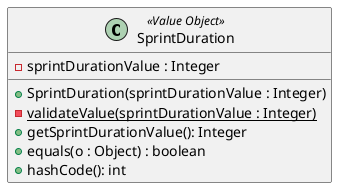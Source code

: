 @startuml

class SprintDuration <<Value Object>>{
    - sprintDurationValue : Integer

    + SprintDuration(sprintDurationValue : Integer)
    - validateValue(sprintDurationValue : Integer) {static}
    + getSprintDurationValue(): Integer
    + equals(o : Object) : boolean
    + hashCode(): int
}

@enduml
